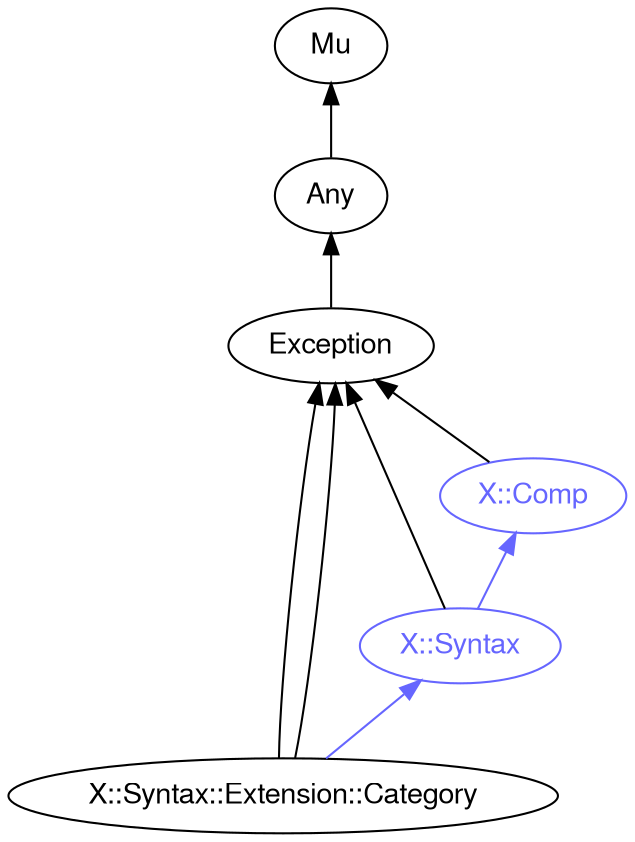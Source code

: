 digraph "perl6-type-graph" {
    rankdir=BT;
    splines=polyline;
    overlap=false; 
    // Types
    "X::Syntax::Extension::Category" [color="#000000", fontcolor="#000000", href="/type/X::Syntax::Extension::Category", fontname="FreeSans"];
    "Mu" [color="#000000", fontcolor="#000000", href="/type/Mu", fontname="FreeSans"];
    "Any" [color="#000000", fontcolor="#000000", href="/type/Any", fontname="FreeSans"];
    "Exception" [color="#000000", fontcolor="#000000", href="/type/Exception", fontname="FreeSans"];
    "X::Comp" [color="#6666FF", fontcolor="#6666FF", href="/type/X::Comp", fontname="FreeSans"];
    "X::Syntax" [color="#6666FF", fontcolor="#6666FF", href="/type/X::Syntax", fontname="FreeSans"];

    // Superclasses
    "X::Syntax::Extension::Category" -> "Exception" [color="#000000"];
    "X::Syntax::Extension::Category" -> "Exception" [color="#000000"];
    "Any" -> "Mu" [color="#000000"];
    "Exception" -> "Any" [color="#000000"];
    "X::Comp" -> "Exception" [color="#000000"];
    "X::Syntax" -> "Exception" [color="#000000"];

    // Roles
    "X::Syntax::Extension::Category" -> "X::Syntax" [color="#6666FF"];
    "X::Syntax" -> "X::Comp" [color="#6666FF"];
}
